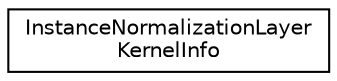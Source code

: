 digraph "Graphical Class Hierarchy"
{
 // LATEX_PDF_SIZE
  edge [fontname="Helvetica",fontsize="10",labelfontname="Helvetica",labelfontsize="10"];
  node [fontname="Helvetica",fontsize="10",shape=record];
  rankdir="LR";
  Node0 [label="InstanceNormalizationLayer\lKernelInfo",height=0.2,width=0.4,color="black", fillcolor="white", style="filled",URL="$structarm__compute_1_1_instance_normalization_layer_kernel_info.xhtml",tooltip=" "];
}
